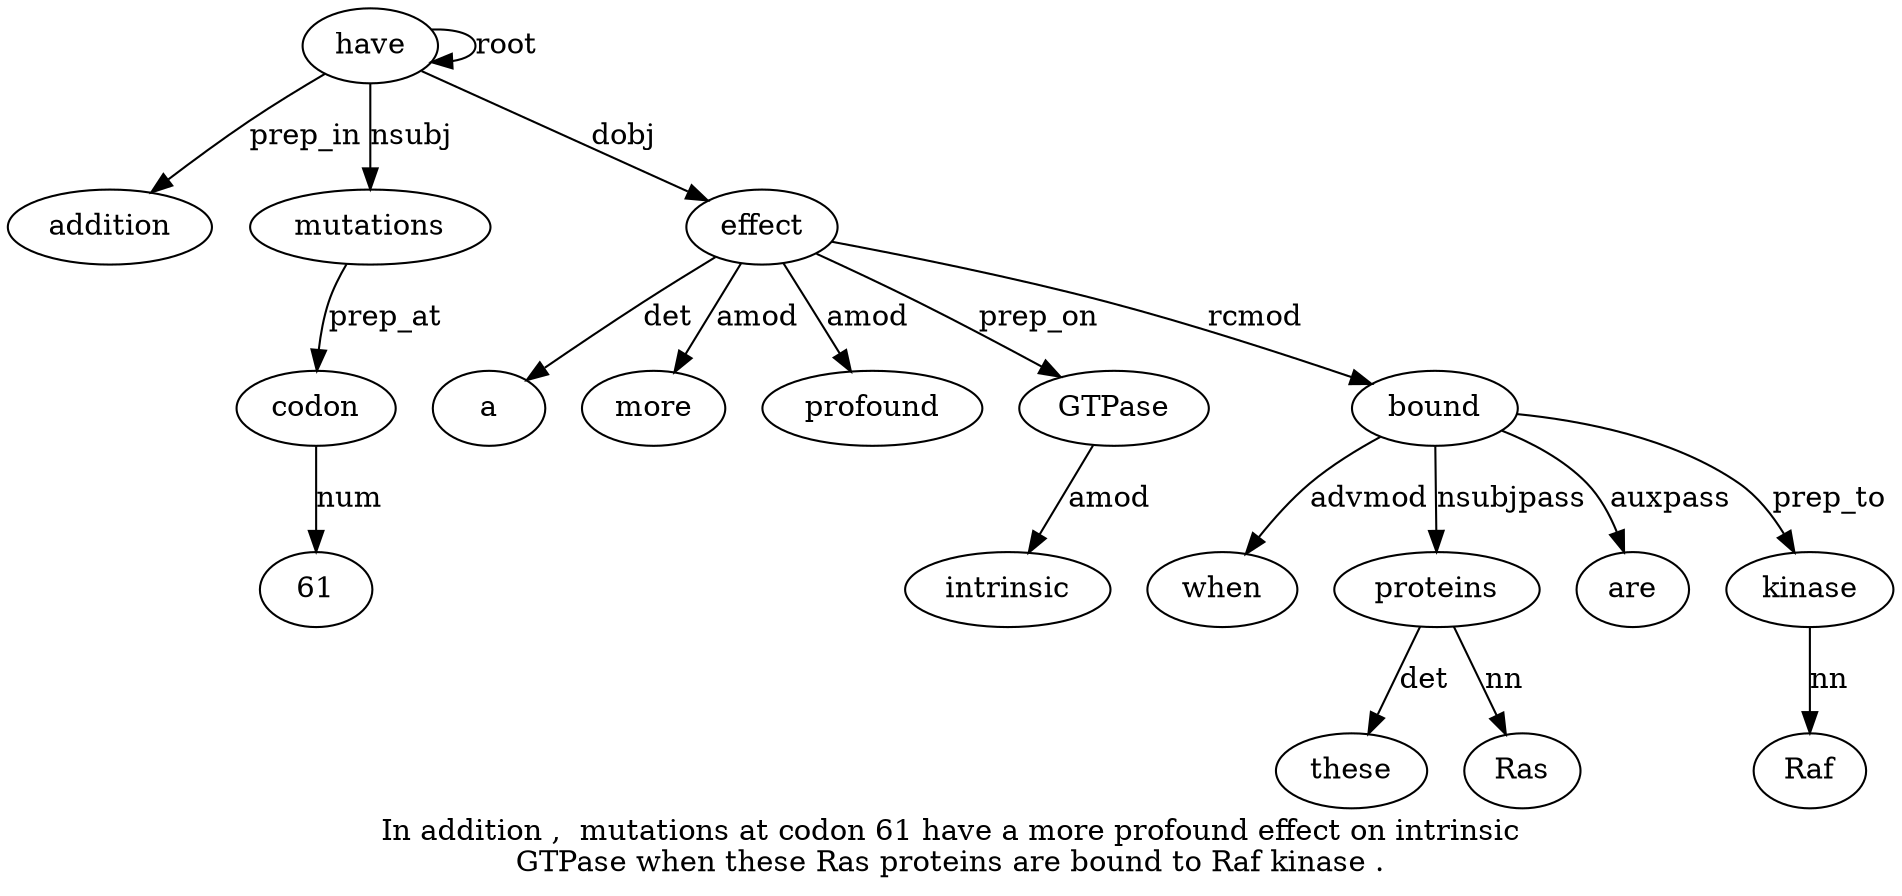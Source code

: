 digraph "In addition ,  mutations at codon 61 have a more profound effect on intrinsic GTPase when these Ras proteins are bound to Raf kinase ." {
label="In addition ,  mutations at codon 61 have a more profound effect on intrinsic
GTPase when these Ras proteins are bound to Raf kinase .";
have8 [style=filled, fillcolor=white, label=have];
addition2 [style=filled, fillcolor=white, label=addition];
have8 -> addition2  [label=prep_in];
mutations4 [style=filled, fillcolor=white, label=mutations];
have8 -> mutations4  [label=nsubj];
codon6 [style=filled, fillcolor=white, label=codon];
mutations4 -> codon6  [label=prep_at];
617 [style=filled, fillcolor=white, label=61];
codon6 -> 617  [label=num];
have8 -> have8  [label=root];
effect12 [style=filled, fillcolor=white, label=effect];
a9 [style=filled, fillcolor=white, label=a];
effect12 -> a9  [label=det];
more10 [style=filled, fillcolor=white, label=more];
effect12 -> more10  [label=amod];
profound11 [style=filled, fillcolor=white, label=profound];
effect12 -> profound11  [label=amod];
have8 -> effect12  [label=dobj];
GTPase15 [style=filled, fillcolor=white, label=GTPase];
intrinsic14 [style=filled, fillcolor=white, label=intrinsic];
GTPase15 -> intrinsic14  [label=amod];
effect12 -> GTPase15  [label=prep_on];
bound21 [style=filled, fillcolor=white, label=bound];
when16 [style=filled, fillcolor=white, label=when];
bound21 -> when16  [label=advmod];
proteins19 [style=filled, fillcolor=white, label=proteins];
these17 [style=filled, fillcolor=white, label=these];
proteins19 -> these17  [label=det];
Ras18 [style=filled, fillcolor=white, label=Ras];
proteins19 -> Ras18  [label=nn];
bound21 -> proteins19  [label=nsubjpass];
are20 [style=filled, fillcolor=white, label=are];
bound21 -> are20  [label=auxpass];
effect12 -> bound21  [label=rcmod];
kinase24 [style=filled, fillcolor=white, label=kinase];
Raf23 [style=filled, fillcolor=white, label=Raf];
kinase24 -> Raf23  [label=nn];
bound21 -> kinase24  [label=prep_to];
}
